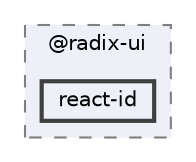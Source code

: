 digraph "C:/Users/arisc/OneDrive/Documents/GitHub/FINAL/EcoEats-Project/node_modules/@radix-ui/react-id"
{
 // LATEX_PDF_SIZE
  bgcolor="transparent";
  edge [fontname=Helvetica,fontsize=10,labelfontname=Helvetica,labelfontsize=10];
  node [fontname=Helvetica,fontsize=10,shape=box,height=0.2,width=0.4];
  compound=true
  subgraph clusterdir_ab62ad447ec992f2fe79c76b760e4d1f {
    graph [ bgcolor="#edf0f7", pencolor="grey50", label="@radix-ui", fontname=Helvetica,fontsize=10 style="filled,dashed", URL="dir_ab62ad447ec992f2fe79c76b760e4d1f.html",tooltip=""]
  dir_6bc42a09895d43482b195402efcf4e43 [label="react-id", fillcolor="#edf0f7", color="grey25", style="filled,bold", URL="dir_6bc42a09895d43482b195402efcf4e43.html",tooltip=""];
  }
}
